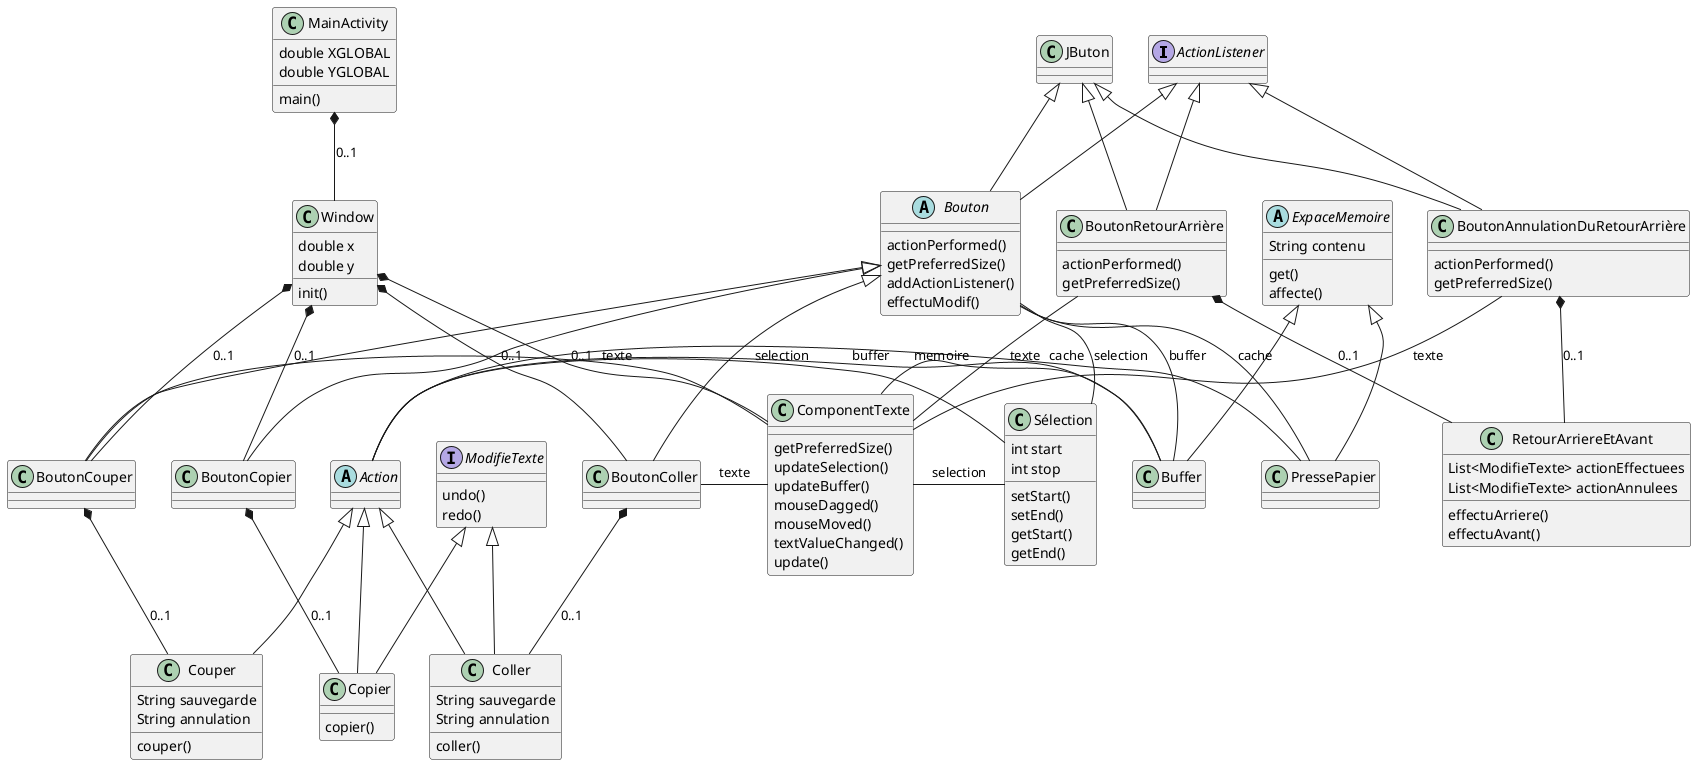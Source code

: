 @startuml mediatheque

'Partie pour l'interface graphique, front-end'
Interface ActionListener{
}

class JButon{
}

abstract class Bouton{
    actionPerformed()
    getPreferredSize()
    addActionListener()
    effectuModif()
}

class BoutonAnnulationDuRetourArrière {
    actionPerformed()
    getPreferredSize()
}

class BoutonRetourArrière{
    actionPerformed()
    getPreferredSize()

}

class BoutonColler {
}

class BoutonCopier {
}

class BoutonCouper {
}


class ComponentTexte{
    getPreferredSize()
    updateSelection()
    updateBuffer()
    mouseDagged()
    mouseMoved()
    textValueChanged()
    update()
}

class MainActivity{
    double XGLOBAL
    double YGLOBAL
    main()
}
class Window{
    double x
    double y
    init()
}
ActionListener <|-- Bouton
JButon <|-- Bouton

ActionListener <|-- BoutonRetourArrière
JButon <|-- BoutonRetourArrière

ActionListener <|-- BoutonAnnulationDuRetourArrière
JButon <|-- BoutonAnnulationDuRetourArrière

Bouton <|-- BoutonColler
Bouton <|-- BoutonCopier
Bouton <|-- BoutonCouper

MainActivity *-- Window: "0..1"

Window *-- BoutonColler: "0..1"
Window *-- ComponentTexte: "0..1"
Window *-- BoutonCopier: "0..1"
Window *-- BoutonCouper: "0..1"

'Partie pour la gestion interne du programme, back-end'

Interface ModifieTexte {
    undo()
    redo()
}

abstract class ExpaceMemoire{
    String contenu
    get()
    affecte()
}

class Buffer{
}

class PressePapier{
}

ExpaceMemoire <|-- Buffer
ExpaceMemoire <|-- PressePapier

class Sélection{
    int start
    int stop
    setStart()
    setEnd()
    getStart()
    getEnd()
}

abstract class Action{
}

class Copier{
    copier()
}

class Coller{
    String sauvegarde
    String annulation
    coller()
}

class Couper {
    String sauvegarde
    String annulation
    couper()
}

class RetourArriereEtAvant{
    List<ModifieTexte> actionEffectuees
    List<ModifieTexte> actionAnnulees
    effectuArriere()
    effectuAvant()
}

ModifieTexte <|-- Copier
ModifieTexte <|-- Coller

Action <|-- Copier
Action <|-- Coller
Action <|-- Couper

Action-PressePapier:"cache"
Action-Sélection:"selection"
Action-Buffer:"buffer"

Bouton-PressePapier : "cache"
Bouton-Sélection:"selection"
Bouton-Buffer:"buffer"

BoutonColler-ComponentTexte:"texte"
BoutonCouper-ComponentTexte:"texte"
BoutonRetourArrière-ComponentTexte:"texte"
BoutonAnnulationDuRetourArrière-ComponentTexte:"texte"

ComponentTexte-Sélection:"selection"
ComponentTexte-Buffer:"memoire"

BoutonColler *-- Coller: "0..1"
BoutonCopier *-- Copier: "0..1"
BoutonCouper *-- Couper: "0..1"
BoutonRetourArrière *-- RetourArriereEtAvant: "0..1"
BoutonAnnulationDuRetourArrière *-- RetourArriereEtAvant: "0..1"

@enduml
